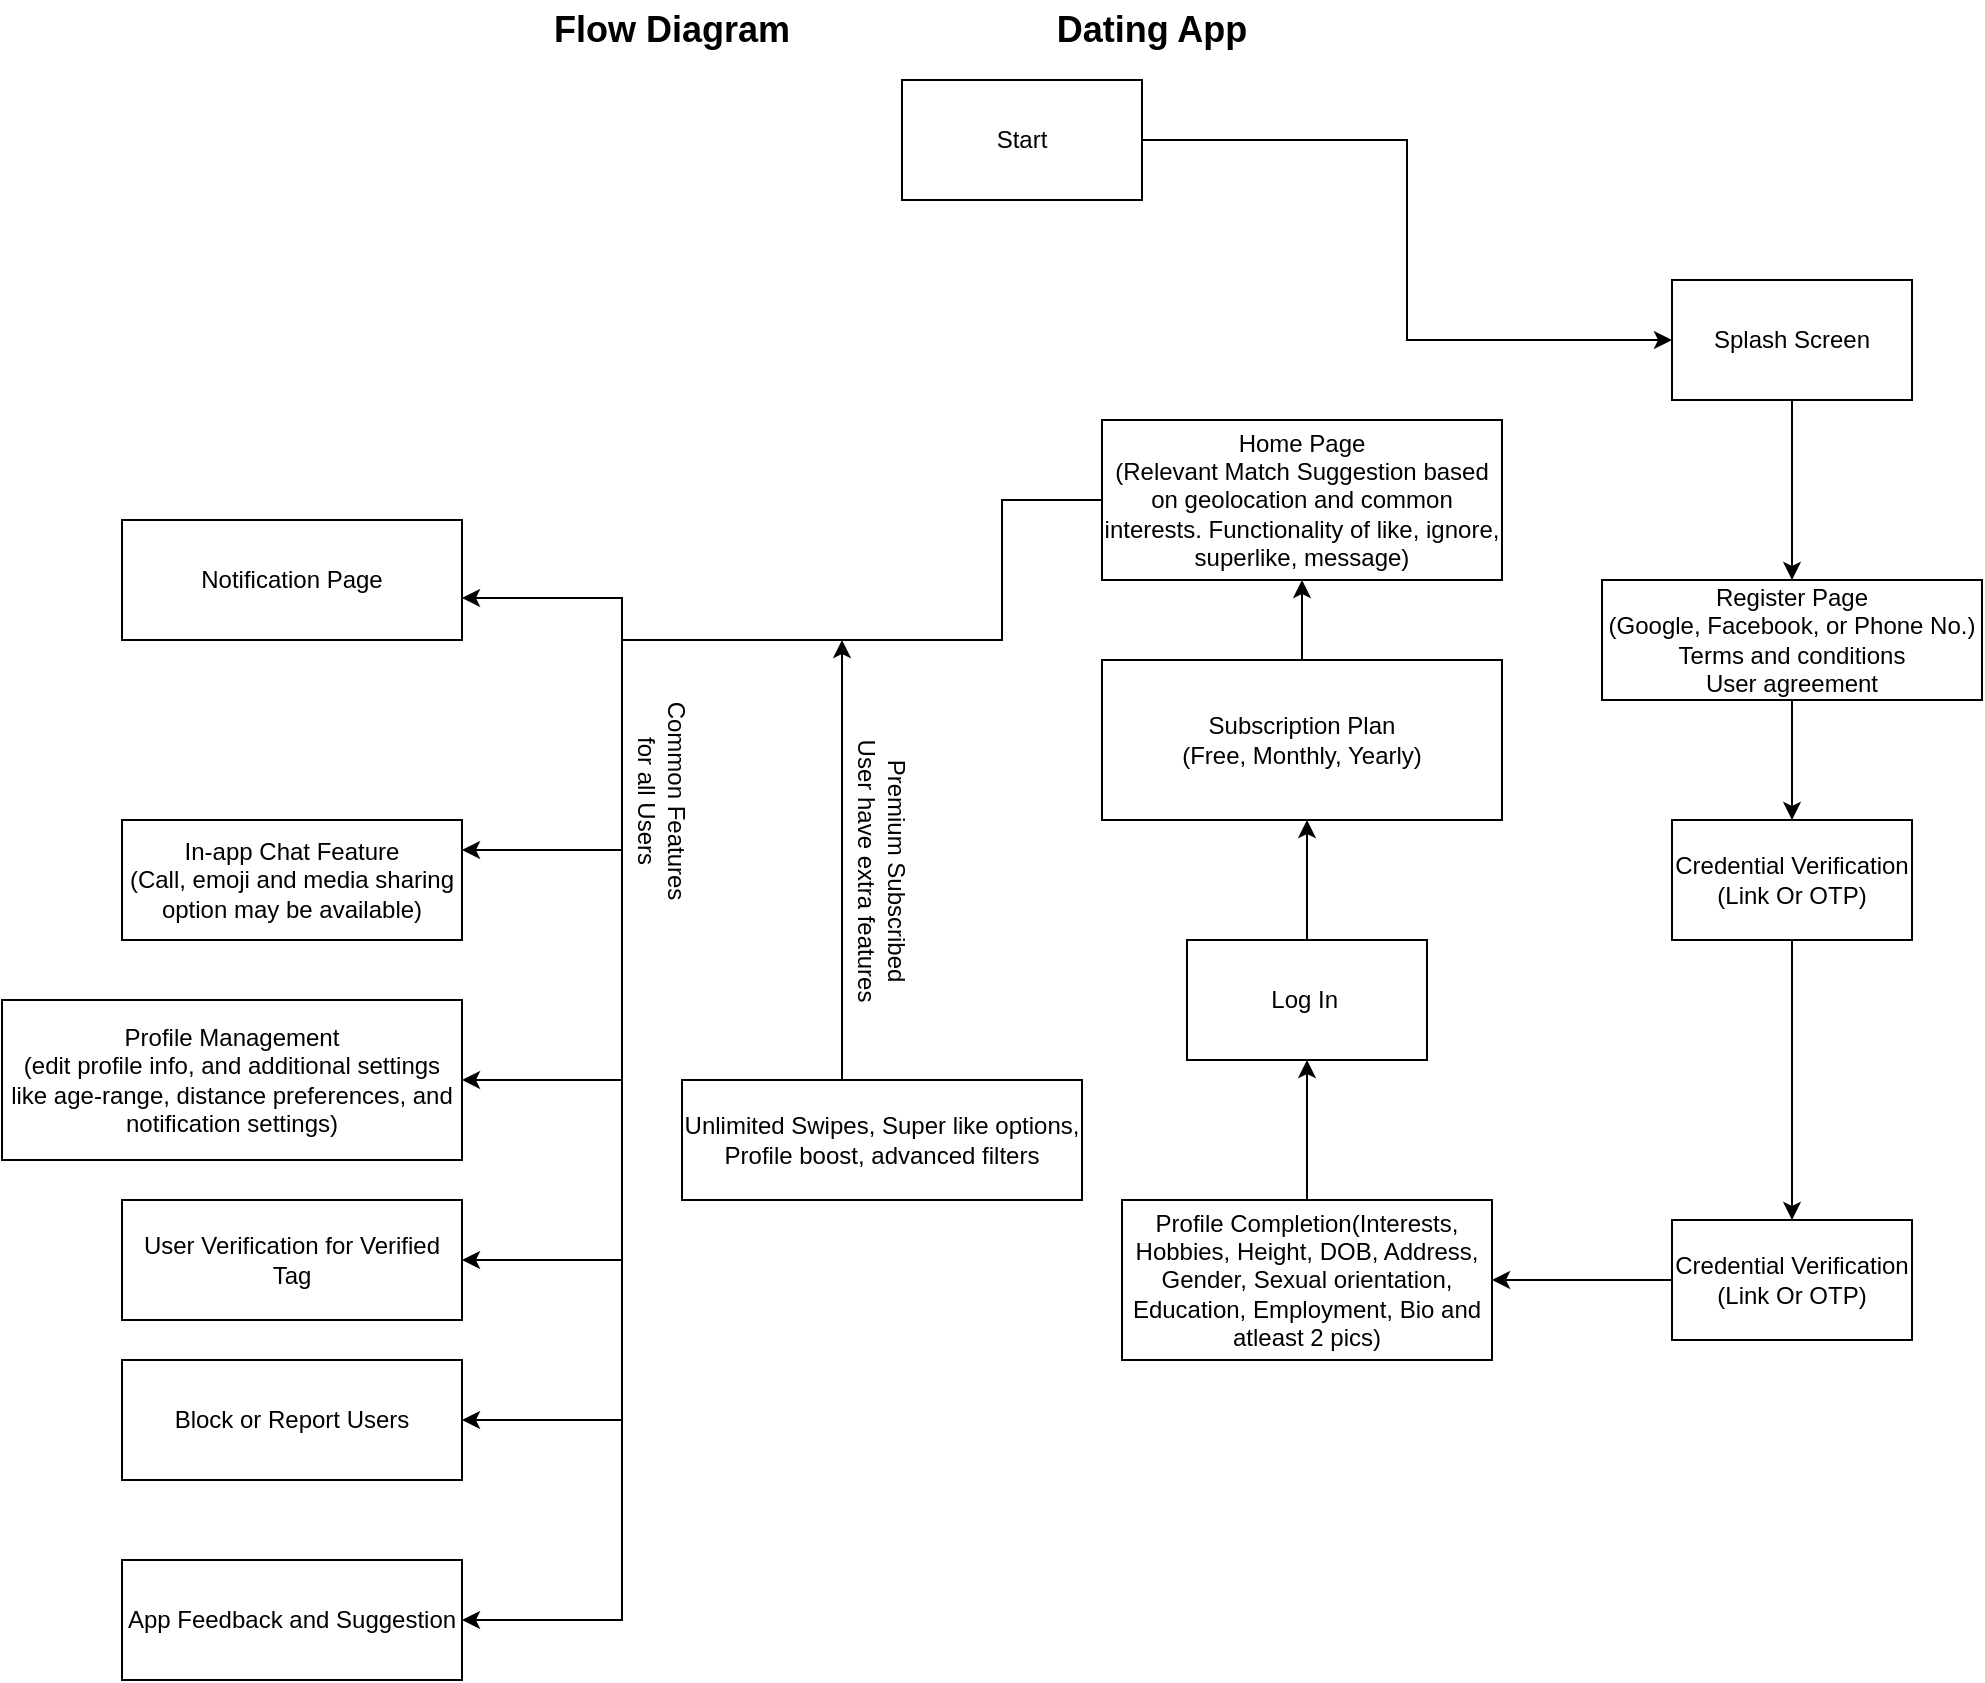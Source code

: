 <mxfile version="21.8.0" type="github">
  <diagram name="Page-1" id="BLZSPbXHsELEbJxqz3aO">
    <mxGraphModel dx="1730" dy="1614" grid="1" gridSize="10" guides="1" tooltips="1" connect="1" arrows="1" fold="1" page="1" pageScale="1" pageWidth="850" pageHeight="1100" math="0" shadow="0">
      <root>
        <mxCell id="0" />
        <mxCell id="1" parent="0" />
        <mxCell id="Rfw0DFfrwncY8KSP29dk-5" style="edgeStyle=orthogonalEdgeStyle;rounded=0;orthogonalLoop=1;jettySize=auto;html=1;entryX=0;entryY=0.5;entryDx=0;entryDy=0;" edge="1" parent="1" source="Rfw0DFfrwncY8KSP29dk-1" target="Rfw0DFfrwncY8KSP29dk-4">
          <mxGeometry relative="1" as="geometry" />
        </mxCell>
        <mxCell id="Rfw0DFfrwncY8KSP29dk-1" value="Start" style="rounded=0;whiteSpace=wrap;html=1;" vertex="1" parent="1">
          <mxGeometry x="190" y="-150" width="120" height="60" as="geometry" />
        </mxCell>
        <mxCell id="Rfw0DFfrwncY8KSP29dk-2" value="&lt;b&gt;&lt;font style=&quot;font-size: 18px;&quot;&gt;Flow Diagram&lt;/font&gt;&lt;/b&gt;" style="text;html=1;strokeColor=none;fillColor=none;align=center;verticalAlign=middle;whiteSpace=wrap;rounded=0;" vertex="1" parent="1">
          <mxGeometry x="-80" y="-190" width="310" height="30" as="geometry" />
        </mxCell>
        <mxCell id="Rfw0DFfrwncY8KSP29dk-7" style="edgeStyle=orthogonalEdgeStyle;rounded=0;orthogonalLoop=1;jettySize=auto;html=1;entryX=0.5;entryY=0;entryDx=0;entryDy=0;" edge="1" parent="1" source="Rfw0DFfrwncY8KSP29dk-4" target="Rfw0DFfrwncY8KSP29dk-6">
          <mxGeometry relative="1" as="geometry" />
        </mxCell>
        <mxCell id="Rfw0DFfrwncY8KSP29dk-4" value="Splash Screen" style="rounded=0;whiteSpace=wrap;html=1;" vertex="1" parent="1">
          <mxGeometry x="575" y="-50" width="120" height="60" as="geometry" />
        </mxCell>
        <mxCell id="Rfw0DFfrwncY8KSP29dk-33" style="edgeStyle=orthogonalEdgeStyle;rounded=0;orthogonalLoop=1;jettySize=auto;html=1;entryX=0.5;entryY=0;entryDx=0;entryDy=0;" edge="1" parent="1" source="Rfw0DFfrwncY8KSP29dk-6" target="Rfw0DFfrwncY8KSP29dk-9">
          <mxGeometry relative="1" as="geometry" />
        </mxCell>
        <mxCell id="Rfw0DFfrwncY8KSP29dk-6" value="Register Page&lt;br&gt;(Google, Facebook, or Phone No.)&lt;br&gt;Terms and conditions&lt;br&gt;User agreement" style="rounded=0;whiteSpace=wrap;html=1;" vertex="1" parent="1">
          <mxGeometry x="540" y="100" width="190" height="60" as="geometry" />
        </mxCell>
        <mxCell id="Rfw0DFfrwncY8KSP29dk-12" style="edgeStyle=orthogonalEdgeStyle;rounded=0;orthogonalLoop=1;jettySize=auto;html=1;entryX=0.5;entryY=0;entryDx=0;entryDy=0;" edge="1" parent="1" source="Rfw0DFfrwncY8KSP29dk-9" target="Rfw0DFfrwncY8KSP29dk-10">
          <mxGeometry relative="1" as="geometry" />
        </mxCell>
        <mxCell id="Rfw0DFfrwncY8KSP29dk-9" value="Credential Verification&lt;br&gt;(Link Or OTP)" style="rounded=0;whiteSpace=wrap;html=1;" vertex="1" parent="1">
          <mxGeometry x="575" y="220" width="120" height="60" as="geometry" />
        </mxCell>
        <mxCell id="Rfw0DFfrwncY8KSP29dk-15" style="edgeStyle=orthogonalEdgeStyle;rounded=0;orthogonalLoop=1;jettySize=auto;html=1;entryX=1;entryY=0.5;entryDx=0;entryDy=0;" edge="1" parent="1" source="Rfw0DFfrwncY8KSP29dk-10" target="Rfw0DFfrwncY8KSP29dk-14">
          <mxGeometry relative="1" as="geometry" />
        </mxCell>
        <mxCell id="Rfw0DFfrwncY8KSP29dk-10" value="Credential Verification&lt;br&gt;(Link Or OTP)" style="rounded=0;whiteSpace=wrap;html=1;" vertex="1" parent="1">
          <mxGeometry x="575" y="420" width="120" height="60" as="geometry" />
        </mxCell>
        <mxCell id="Rfw0DFfrwncY8KSP29dk-11" value="&lt;b&gt;&lt;font style=&quot;font-size: 18px;&quot;&gt;Dating App&lt;/font&gt;&lt;/b&gt;" style="text;html=1;strokeColor=none;fillColor=none;align=center;verticalAlign=middle;whiteSpace=wrap;rounded=0;" vertex="1" parent="1">
          <mxGeometry x="160" y="-190" width="310" height="30" as="geometry" />
        </mxCell>
        <mxCell id="Rfw0DFfrwncY8KSP29dk-18" style="edgeStyle=orthogonalEdgeStyle;rounded=0;orthogonalLoop=1;jettySize=auto;html=1;entryX=0.5;entryY=1;entryDx=0;entryDy=0;" edge="1" parent="1" source="Rfw0DFfrwncY8KSP29dk-14" target="Rfw0DFfrwncY8KSP29dk-16">
          <mxGeometry relative="1" as="geometry" />
        </mxCell>
        <mxCell id="Rfw0DFfrwncY8KSP29dk-14" value="Profile Completion(Interests, Hobbies, Height, DOB, Address, Gender, Sexual orientation, Education, Employment, Bio and atleast 2 pics)" style="rounded=0;whiteSpace=wrap;html=1;" vertex="1" parent="1">
          <mxGeometry x="300" y="410" width="185" height="80" as="geometry" />
        </mxCell>
        <mxCell id="Rfw0DFfrwncY8KSP29dk-19" style="edgeStyle=orthogonalEdgeStyle;rounded=0;orthogonalLoop=1;jettySize=auto;html=1;" edge="1" parent="1" source="Rfw0DFfrwncY8KSP29dk-16">
          <mxGeometry relative="1" as="geometry">
            <mxPoint x="392.5" y="220" as="targetPoint" />
          </mxGeometry>
        </mxCell>
        <mxCell id="Rfw0DFfrwncY8KSP29dk-16" value="Log In&amp;nbsp;" style="rounded=0;whiteSpace=wrap;html=1;" vertex="1" parent="1">
          <mxGeometry x="332.5" y="280" width="120" height="60" as="geometry" />
        </mxCell>
        <mxCell id="Rfw0DFfrwncY8KSP29dk-24" style="edgeStyle=orthogonalEdgeStyle;rounded=0;orthogonalLoop=1;jettySize=auto;html=1;entryX=1;entryY=0.25;entryDx=0;entryDy=0;" edge="1" parent="1" source="Rfw0DFfrwncY8KSP29dk-20" target="Rfw0DFfrwncY8KSP29dk-23">
          <mxGeometry relative="1" as="geometry">
            <Array as="points">
              <mxPoint x="240" y="60" />
              <mxPoint x="240" y="130" />
              <mxPoint x="50" y="130" />
              <mxPoint x="50" y="235" />
            </Array>
          </mxGeometry>
        </mxCell>
        <mxCell id="Rfw0DFfrwncY8KSP29dk-26" style="edgeStyle=orthogonalEdgeStyle;rounded=0;orthogonalLoop=1;jettySize=auto;html=1;entryX=1;entryY=0.5;entryDx=0;entryDy=0;" edge="1" parent="1" source="Rfw0DFfrwncY8KSP29dk-20" target="Rfw0DFfrwncY8KSP29dk-25">
          <mxGeometry relative="1" as="geometry">
            <Array as="points">
              <mxPoint x="240" y="60" />
              <mxPoint x="240" y="130" />
              <mxPoint x="50" y="130" />
              <mxPoint x="50" y="350" />
            </Array>
          </mxGeometry>
        </mxCell>
        <mxCell id="Rfw0DFfrwncY8KSP29dk-38" style="edgeStyle=orthogonalEdgeStyle;rounded=0;orthogonalLoop=1;jettySize=auto;html=1;entryX=1;entryY=0.5;entryDx=0;entryDy=0;" edge="1" parent="1" source="Rfw0DFfrwncY8KSP29dk-20" target="Rfw0DFfrwncY8KSP29dk-37">
          <mxGeometry relative="1" as="geometry">
            <mxPoint x="40" y="430" as="targetPoint" />
            <Array as="points">
              <mxPoint x="240" y="60" />
              <mxPoint x="240" y="130" />
              <mxPoint x="50" y="130" />
              <mxPoint x="50" y="620" />
            </Array>
          </mxGeometry>
        </mxCell>
        <mxCell id="Rfw0DFfrwncY8KSP29dk-20" value="Home Page&lt;br&gt;(Relevant Match Suggestion based on geolocation and common interests. Functionality of like, ignore, superlike, message)" style="rounded=0;whiteSpace=wrap;html=1;" vertex="1" parent="1">
          <mxGeometry x="290" y="20" width="200" height="80" as="geometry" />
        </mxCell>
        <mxCell id="Rfw0DFfrwncY8KSP29dk-21" value="Notification Page" style="rounded=0;whiteSpace=wrap;html=1;" vertex="1" parent="1">
          <mxGeometry x="-200" y="70" width="170" height="60" as="geometry" />
        </mxCell>
        <mxCell id="Rfw0DFfrwncY8KSP29dk-22" style="edgeStyle=orthogonalEdgeStyle;rounded=0;orthogonalLoop=1;jettySize=auto;html=1;entryX=1;entryY=0.65;entryDx=0;entryDy=0;entryPerimeter=0;" edge="1" parent="1" source="Rfw0DFfrwncY8KSP29dk-20" target="Rfw0DFfrwncY8KSP29dk-21">
          <mxGeometry relative="1" as="geometry">
            <Array as="points">
              <mxPoint x="240" y="60" />
              <mxPoint x="240" y="130" />
              <mxPoint x="50" y="130" />
              <mxPoint x="50" y="109" />
            </Array>
          </mxGeometry>
        </mxCell>
        <mxCell id="Rfw0DFfrwncY8KSP29dk-23" value="In-app Chat Feature&lt;br&gt;(Call, emoji and media sharing option may be available)" style="rounded=0;whiteSpace=wrap;html=1;" vertex="1" parent="1">
          <mxGeometry x="-200" y="220" width="170" height="60" as="geometry" />
        </mxCell>
        <mxCell id="Rfw0DFfrwncY8KSP29dk-25" value="Profile Management&lt;br&gt;(edit profile info, and additional settings like age-range, distance preferences, and notification settings)" style="rounded=0;whiteSpace=wrap;html=1;" vertex="1" parent="1">
          <mxGeometry x="-260" y="310" width="230" height="80" as="geometry" />
        </mxCell>
        <mxCell id="Rfw0DFfrwncY8KSP29dk-31" style="edgeStyle=orthogonalEdgeStyle;rounded=0;orthogonalLoop=1;jettySize=auto;html=1;" edge="1" parent="1" source="Rfw0DFfrwncY8KSP29dk-30">
          <mxGeometry relative="1" as="geometry">
            <mxPoint x="160" y="130" as="targetPoint" />
            <Array as="points">
              <mxPoint x="160" y="310" />
              <mxPoint x="160" y="310" />
            </Array>
          </mxGeometry>
        </mxCell>
        <mxCell id="Rfw0DFfrwncY8KSP29dk-30" value="Unlimited Swipes, Super like options, Profile boost, advanced filters" style="rounded=0;whiteSpace=wrap;html=1;" vertex="1" parent="1">
          <mxGeometry x="80" y="350" width="200" height="60" as="geometry" />
        </mxCell>
        <mxCell id="Rfw0DFfrwncY8KSP29dk-32" value="Premium Subscribed &lt;br&gt;User have extra features" style="text;html=1;align=center;verticalAlign=middle;resizable=0;points=[];autosize=1;strokeColor=none;fillColor=none;rotation=90;" vertex="1" parent="1">
          <mxGeometry x="105" y="225" width="150" height="40" as="geometry" />
        </mxCell>
        <mxCell id="Rfw0DFfrwncY8KSP29dk-35" style="edgeStyle=orthogonalEdgeStyle;rounded=0;orthogonalLoop=1;jettySize=auto;html=1;entryX=0.5;entryY=1;entryDx=0;entryDy=0;" edge="1" parent="1" source="Rfw0DFfrwncY8KSP29dk-34" target="Rfw0DFfrwncY8KSP29dk-20">
          <mxGeometry relative="1" as="geometry" />
        </mxCell>
        <mxCell id="Rfw0DFfrwncY8KSP29dk-34" value="Subscription Plan&lt;br&gt;(Free, Monthly, Yearly)" style="rounded=0;whiteSpace=wrap;html=1;" vertex="1" parent="1">
          <mxGeometry x="290" y="140" width="200" height="80" as="geometry" />
        </mxCell>
        <mxCell id="Rfw0DFfrwncY8KSP29dk-36" value="Common Features &lt;br&gt;for all Users" style="text;html=1;align=center;verticalAlign=middle;resizable=0;points=[];autosize=1;strokeColor=none;fillColor=none;rotation=90;" vertex="1" parent="1">
          <mxGeometry x="10" y="190" width="120" height="40" as="geometry" />
        </mxCell>
        <mxCell id="Rfw0DFfrwncY8KSP29dk-37" value="App Feedback and Suggestion" style="rounded=0;whiteSpace=wrap;html=1;" vertex="1" parent="1">
          <mxGeometry x="-200" y="590" width="170" height="60" as="geometry" />
        </mxCell>
        <mxCell id="Rfw0DFfrwncY8KSP29dk-39" value="" style="endArrow=classic;html=1;rounded=0;entryX=1;entryY=0.5;entryDx=0;entryDy=0;" edge="1" parent="1" target="Rfw0DFfrwncY8KSP29dk-40">
          <mxGeometry width="50" height="50" relative="1" as="geometry">
            <mxPoint x="50" y="440" as="sourcePoint" />
            <mxPoint x="-90" y="440" as="targetPoint" />
          </mxGeometry>
        </mxCell>
        <mxCell id="Rfw0DFfrwncY8KSP29dk-40" value="User Verification for Verified Tag" style="rounded=0;whiteSpace=wrap;html=1;" vertex="1" parent="1">
          <mxGeometry x="-200" y="410" width="170" height="60" as="geometry" />
        </mxCell>
        <mxCell id="Rfw0DFfrwncY8KSP29dk-41" value="" style="endArrow=classic;html=1;rounded=0;entryX=1;entryY=0.5;entryDx=0;entryDy=0;" edge="1" parent="1" target="Rfw0DFfrwncY8KSP29dk-42">
          <mxGeometry width="50" height="50" relative="1" as="geometry">
            <mxPoint x="50" y="520" as="sourcePoint" />
            <mxPoint x="-90" y="520" as="targetPoint" />
          </mxGeometry>
        </mxCell>
        <mxCell id="Rfw0DFfrwncY8KSP29dk-42" value="Block or Report Users" style="rounded=0;whiteSpace=wrap;html=1;" vertex="1" parent="1">
          <mxGeometry x="-200" y="490" width="170" height="60" as="geometry" />
        </mxCell>
      </root>
    </mxGraphModel>
  </diagram>
</mxfile>
